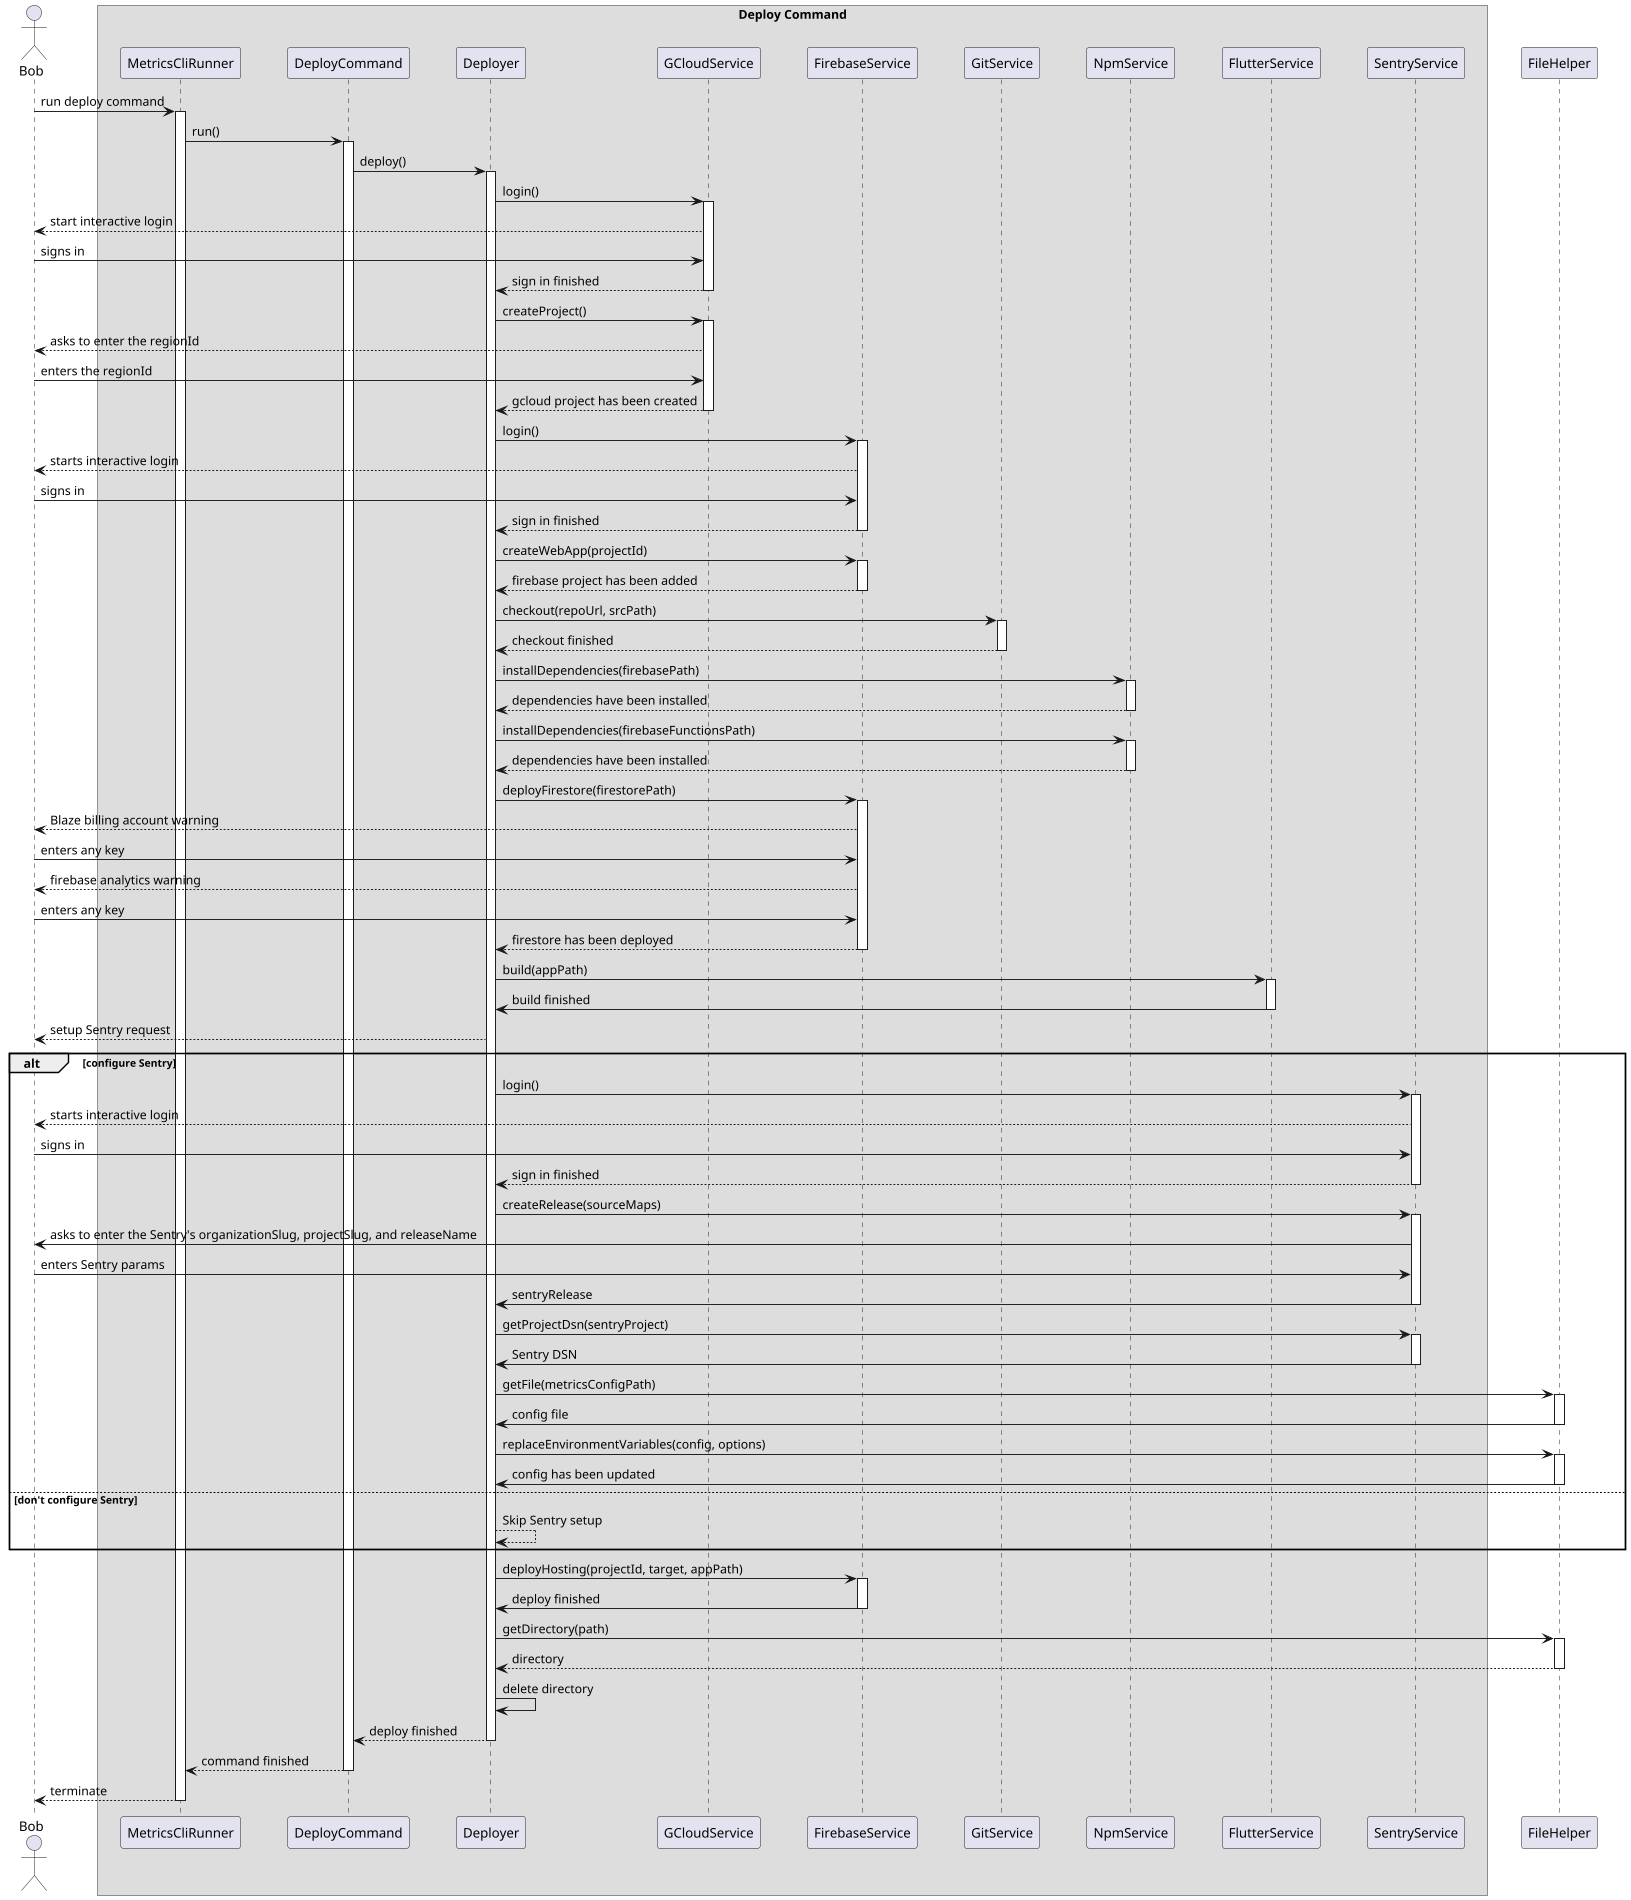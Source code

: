 @startuml deploy_command_sequence_diagram

scale 1900 height

skinparam ParticipantPadding 20
skinparam BoxPadding 10

actor Bob

box Deploy Command
participant MetricsCliRunner
participant DeployCommand
participant Deployer
participant GCloudService
participant FirebaseService
participant GitService
participant NpmService
participant FlutterService
participant SentryService
end box


participant FileHelper

Bob -> MetricsCliRunner ++ : run deploy command
MetricsCliRunner -> DeployCommand ++ : run()
DeployCommand -> Deployer ++ : deploy()
Deployer -> GCloudService ++ : login()

GCloudService --> Bob : start interactive login
Bob -> GCloudService : signs in
GCloudService --> Deployer -- : sign in finished

Deployer -> GCloudService ++ : createProject()

GCloudService --> Bob : asks to enter the regionId
Bob -> GCloudService : enters the regionId

GCloudService --> Deployer -- : gcloud project has been created

Deployer -> FirebaseService ++ : login()
FirebaseService --> Bob : starts interactive login
Bob -> FirebaseService : signs in
FirebaseService --> Deployer -- : sign in finished

Deployer -> FirebaseService ++ : createWebApp(projectId)

FirebaseService --> Deployer -- : firebase project has been added

Deployer -> GitService ++ : checkout(repoUrl, srcPath)
GitService --> Deployer -- : checkout finished


Deployer -> NpmService ++ : installDependencies(firebasePath)
NpmService --> Deployer -- : dependencies have been installed

Deployer -> NpmService ++ : installDependencies(firebaseFunctionsPath)
NpmService --> Deployer --: dependencies have been installed

Deployer -> FirebaseService ++ : deployFirestore(firestorePath)

FirebaseService --> Bob : Blaze billing account warning
Bob -> FirebaseService : enters any key

FirebaseService --> Bob : firebase analytics warning
Bob -> FirebaseService : enters any key

FirebaseService --> Deployer -- : firestore has been deployed


Deployer -> FlutterService ++ : build(appPath)
FlutterService -> Deployer -- : build finished

Deployer --> Bob : setup Sentry request
alt configure Sentry
Deployer -> SentryService ++ : login()
SentryService --> Bob : starts interactive login
Bob -> SentryService : signs in
SentryService --> Deployer -- : sign in finished
Deployer -> SentryService ++ : createRelease(sourceMaps)
SentryService -> Bob : asks to enter the Sentry's organizationSlug, projectSlug, and releaseName
Bob -> SentryService : enters Sentry params
SentryService -> Deployer -- : sentryRelease
Deployer -> SentryService ++ : getProjectDsn(sentryProject)
SentryService -> Deployer -- : Sentry DSN
Deployer -> FileHelper ++ : getFile(metricsConfigPath)
FileHelper -> Deployer -- : config file
Deployer -> FileHelper ++ : replaceEnvironmentVariables(config, options)
FileHelper -> Deployer -- : config has been updated

else don't configure Sentry
Deployer --> Deployer : Skip Sentry setup
end

Deployer -> FirebaseService ++ : deployHosting(projectId, target, appPath)
FirebaseService -> Deployer -- : deploy finished

Deployer -> FileHelper ++: getDirectory(path)
FileHelper --> Deployer --: directory
Deployer -> Deployer : delete directory
Deployer --> DeployCommand --: deploy finished
DeployCommand --> MetricsCliRunner --: command finished
MetricsCliRunner --> Bob -- : terminate

@enduml
